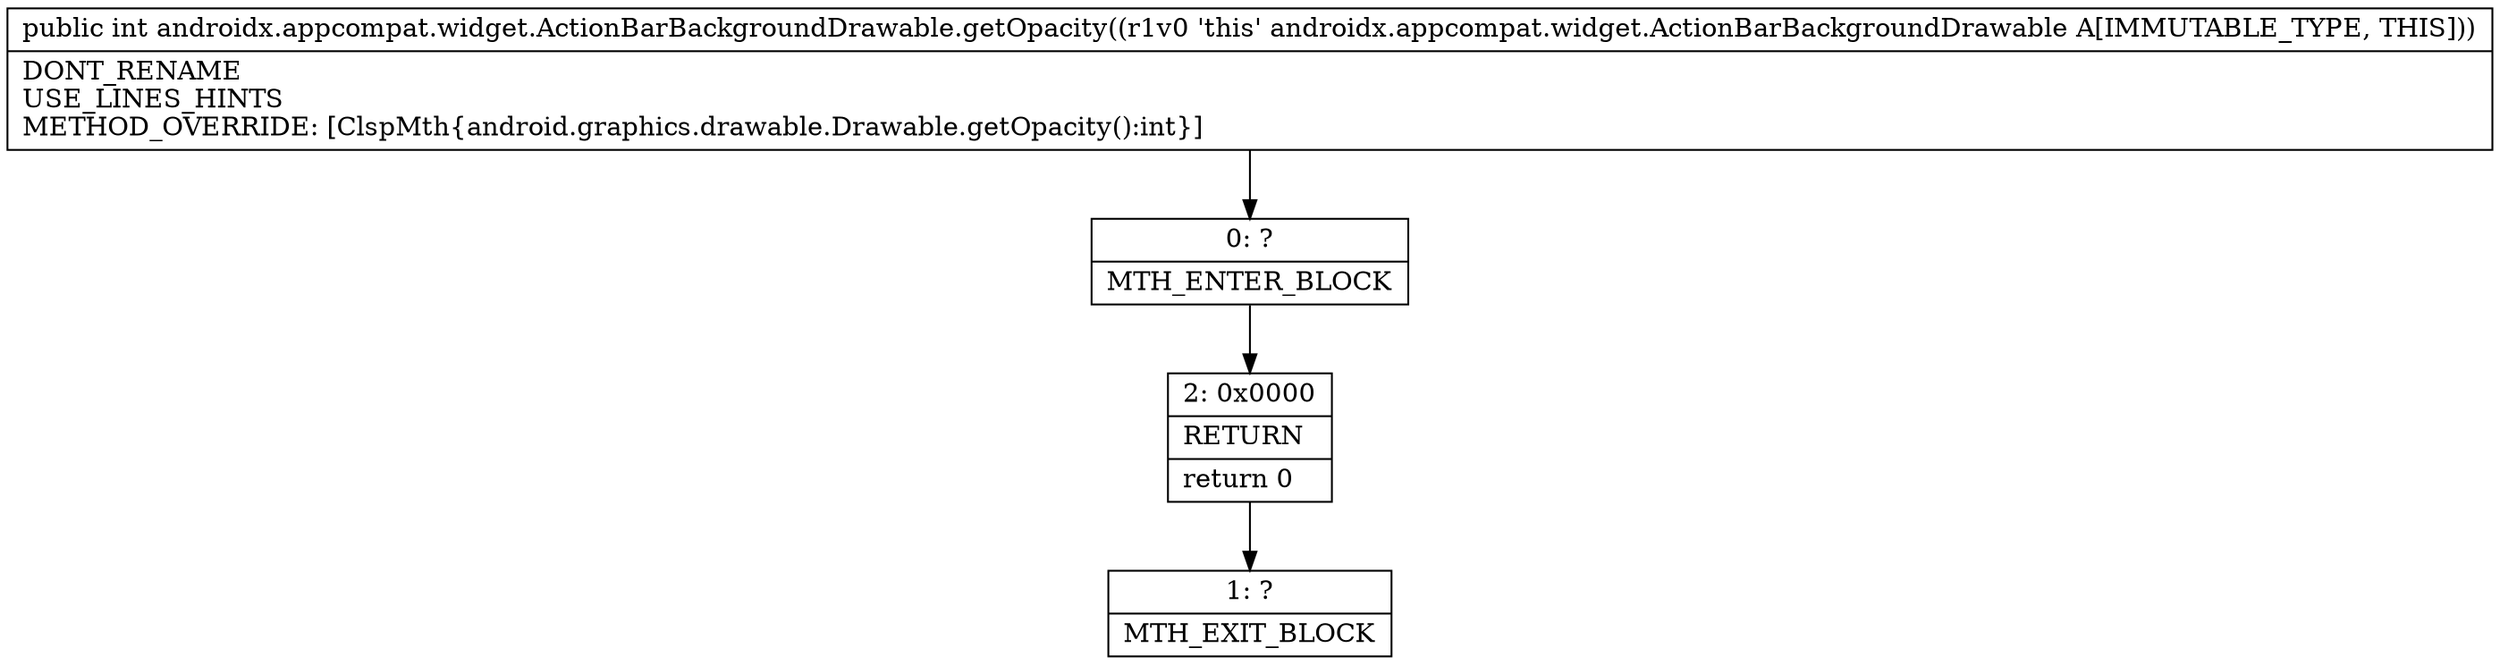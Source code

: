 digraph "CFG forandroidx.appcompat.widget.ActionBarBackgroundDrawable.getOpacity()I" {
Node_0 [shape=record,label="{0\:\ ?|MTH_ENTER_BLOCK\l}"];
Node_2 [shape=record,label="{2\:\ 0x0000|RETURN\l|return 0\l}"];
Node_1 [shape=record,label="{1\:\ ?|MTH_EXIT_BLOCK\l}"];
MethodNode[shape=record,label="{public int androidx.appcompat.widget.ActionBarBackgroundDrawable.getOpacity((r1v0 'this' androidx.appcompat.widget.ActionBarBackgroundDrawable A[IMMUTABLE_TYPE, THIS]))  | DONT_RENAME\lUSE_LINES_HINTS\lMETHOD_OVERRIDE: [ClspMth\{android.graphics.drawable.Drawable.getOpacity():int\}]\l}"];
MethodNode -> Node_0;Node_0 -> Node_2;
Node_2 -> Node_1;
}

